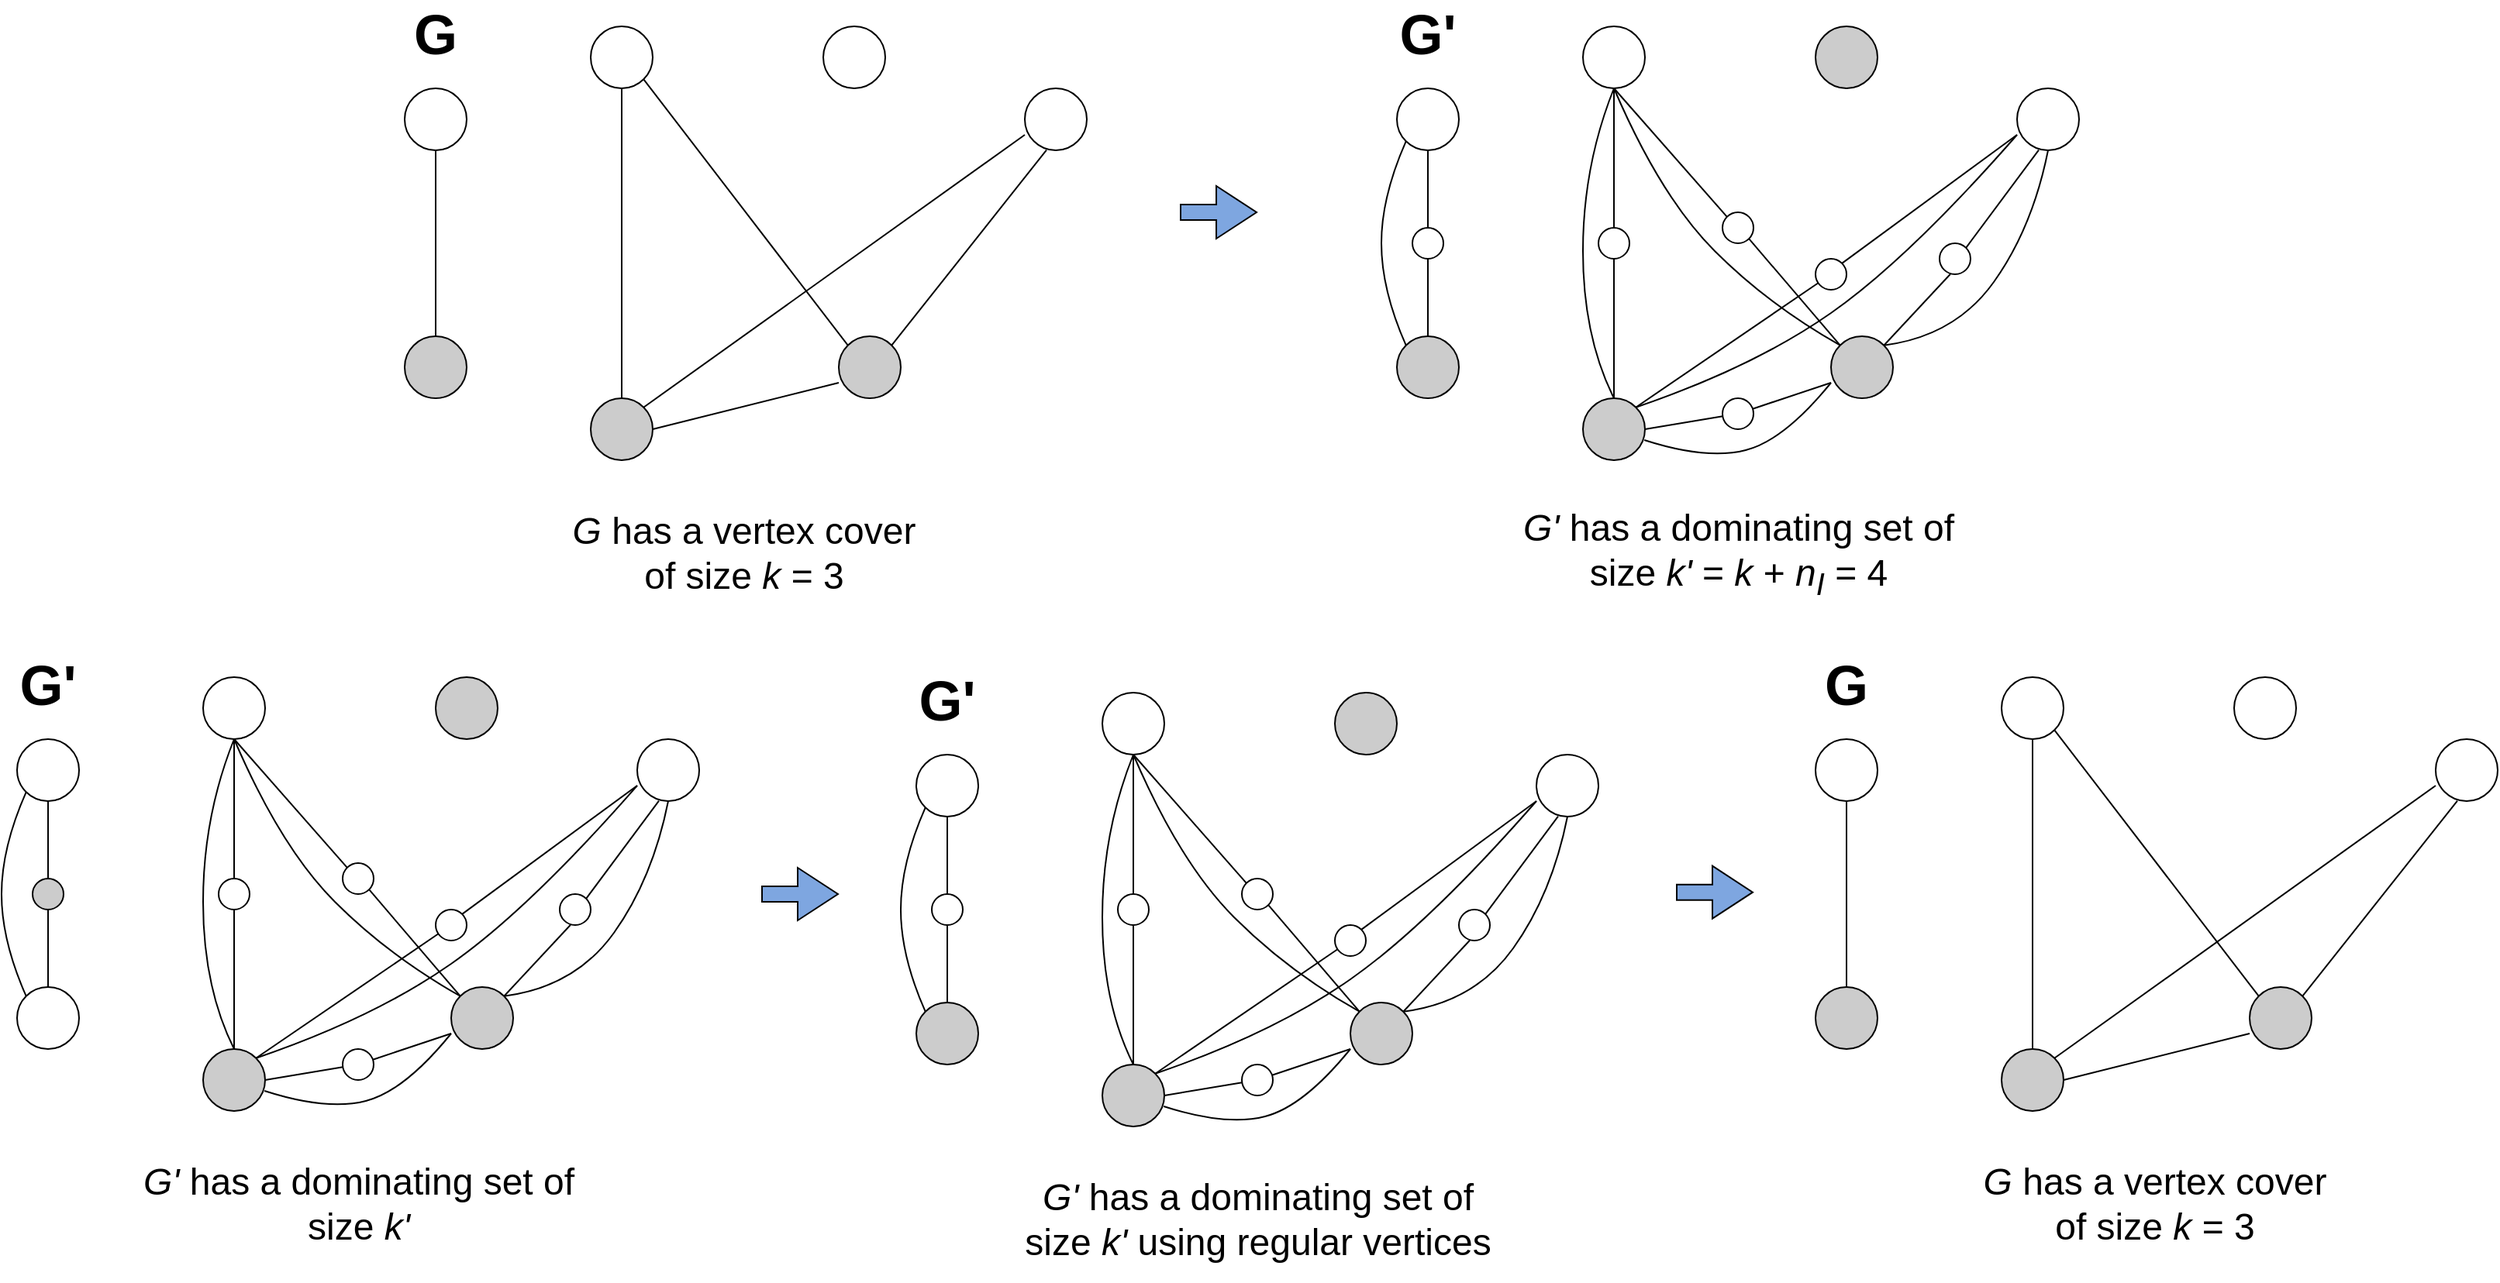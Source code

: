 <mxfile version="18.0.7" type="github"><diagram id="c71H-UEiv5kGWuatgabk" name="Page-1"><mxGraphModel dx="1865" dy="579" grid="1" gridSize="10" guides="1" tooltips="1" connect="1" arrows="1" fold="1" page="1" pageScale="1" pageWidth="827" pageHeight="1169" math="0" shadow="0"><root><mxCell id="0"/><mxCell id="1" parent="0"/><mxCell id="TGcVva4WvWsiuMBKOWC4-3" style="edgeStyle=orthogonalEdgeStyle;rounded=0;orthogonalLoop=1;jettySize=auto;html=1;exitX=0.5;exitY=1;exitDx=0;exitDy=0;entryX=0.5;entryY=0;entryDx=0;entryDy=0;endArrow=none;endFill=0;" parent="1" source="TGcVva4WvWsiuMBKOWC4-1" target="TGcVva4WvWsiuMBKOWC4-2" edge="1"><mxGeometry relative="1" as="geometry"/></mxCell><mxCell id="TGcVva4WvWsiuMBKOWC4-1" value="" style="ellipse;whiteSpace=wrap;html=1;aspect=fixed;" parent="1" vertex="1"><mxGeometry x="80" y="80" width="40" height="40" as="geometry"/></mxCell><mxCell id="TGcVva4WvWsiuMBKOWC4-2" value="" style="ellipse;whiteSpace=wrap;html=1;aspect=fixed;fillColor=#CCCCCC;" parent="1" vertex="1"><mxGeometry x="80" y="240" width="40" height="40" as="geometry"/></mxCell><mxCell id="TGcVva4WvWsiuMBKOWC4-4" value="&lt;font style=&quot;font-size: 36px;&quot;&gt;&lt;b&gt;G&lt;/b&gt;&lt;/font&gt;" style="text;html=1;strokeColor=none;fillColor=none;align=center;verticalAlign=middle;whiteSpace=wrap;rounded=0;" parent="1" vertex="1"><mxGeometry x="70" y="30" width="60" height="30" as="geometry"/></mxCell><mxCell id="TGcVva4WvWsiuMBKOWC4-9" style="edgeStyle=orthogonalEdgeStyle;rounded=0;orthogonalLoop=1;jettySize=auto;html=1;exitX=0.5;exitY=1;exitDx=0;exitDy=0;entryX=0.5;entryY=0;entryDx=0;entryDy=0;fontSize=24;endArrow=none;endFill=0;" parent="1" source="TGcVva4WvWsiuMBKOWC4-5" target="TGcVva4WvWsiuMBKOWC4-6" edge="1"><mxGeometry relative="1" as="geometry"/></mxCell><mxCell id="TGcVva4WvWsiuMBKOWC4-5" value="" style="ellipse;whiteSpace=wrap;html=1;aspect=fixed;" parent="1" vertex="1"><mxGeometry x="200" y="40" width="40" height="40" as="geometry"/></mxCell><mxCell id="TGcVva4WvWsiuMBKOWC4-6" value="" style="ellipse;whiteSpace=wrap;html=1;aspect=fixed;fillColor=#CCCCCC;" parent="1" vertex="1"><mxGeometry x="200" y="280" width="40" height="40" as="geometry"/></mxCell><mxCell id="TGcVva4WvWsiuMBKOWC4-7" value="" style="ellipse;whiteSpace=wrap;html=1;aspect=fixed;fillColor=#CCCCCC;" parent="1" vertex="1"><mxGeometry x="360" y="240" width="40" height="40" as="geometry"/></mxCell><mxCell id="TGcVva4WvWsiuMBKOWC4-8" value="" style="ellipse;whiteSpace=wrap;html=1;aspect=fixed;" parent="1" vertex="1"><mxGeometry x="480" y="80" width="40" height="40" as="geometry"/></mxCell><mxCell id="TGcVva4WvWsiuMBKOWC4-10" value="" style="endArrow=none;html=1;rounded=0;fontSize=24;" parent="1" edge="1"><mxGeometry width="50" height="50" relative="1" as="geometry"><mxPoint x="240" y="300" as="sourcePoint"/><mxPoint x="360" y="270" as="targetPoint"/></mxGeometry></mxCell><mxCell id="TGcVva4WvWsiuMBKOWC4-11" value="" style="endArrow=none;html=1;rounded=0;fontSize=24;exitX=1;exitY=0;exitDx=0;exitDy=0;entryX=0.35;entryY=0.995;entryDx=0;entryDy=0;entryPerimeter=0;" parent="1" source="TGcVva4WvWsiuMBKOWC4-7" target="TGcVva4WvWsiuMBKOWC4-8" edge="1"><mxGeometry width="50" height="50" relative="1" as="geometry"><mxPoint x="400" y="240" as="sourcePoint"/><mxPoint x="450" y="190" as="targetPoint"/></mxGeometry></mxCell><mxCell id="TGcVva4WvWsiuMBKOWC4-12" value="" style="endArrow=none;html=1;rounded=0;fontSize=24;exitX=1;exitY=0;exitDx=0;exitDy=0;" parent="1" source="TGcVva4WvWsiuMBKOWC4-6" edge="1"><mxGeometry width="50" height="50" relative="1" as="geometry"><mxPoint x="230" y="280" as="sourcePoint"/><mxPoint x="480" y="110" as="targetPoint"/></mxGeometry></mxCell><mxCell id="TGcVva4WvWsiuMBKOWC4-13" value="" style="endArrow=none;html=1;rounded=0;fontSize=24;entryX=0;entryY=0;entryDx=0;entryDy=0;exitX=1;exitY=1;exitDx=0;exitDy=0;" parent="1" source="TGcVva4WvWsiuMBKOWC4-5" target="TGcVva4WvWsiuMBKOWC4-7" edge="1"><mxGeometry width="50" height="50" relative="1" as="geometry"><mxPoint x="240" y="70" as="sourcePoint"/><mxPoint x="290" y="20" as="targetPoint"/></mxGeometry></mxCell><mxCell id="TGcVva4WvWsiuMBKOWC4-14" value="&lt;font style=&quot;font-size: 24px;&quot;&gt;&lt;i&gt;G &lt;/i&gt;has a vertex cover of size&lt;i&gt; k&lt;/i&gt; = 3&lt;/font&gt;" style="text;html=1;strokeColor=none;fillColor=none;align=center;verticalAlign=middle;whiteSpace=wrap;rounded=0;fontSize=24;" parent="1" vertex="1"><mxGeometry x="184" y="340" width="230" height="80" as="geometry"/></mxCell><mxCell id="TGcVva4WvWsiuMBKOWC4-17" style="edgeStyle=orthogonalEdgeStyle;rounded=0;orthogonalLoop=1;jettySize=auto;html=1;exitX=0.5;exitY=1;exitDx=0;exitDy=0;entryX=0.5;entryY=0;entryDx=0;entryDy=0;endArrow=none;endFill=0;startArrow=none;" parent="1" source="TGcVva4WvWsiuMBKOWC4-31" target="TGcVva4WvWsiuMBKOWC4-19" edge="1"><mxGeometry relative="1" as="geometry"/></mxCell><mxCell id="TGcVva4WvWsiuMBKOWC4-18" value="" style="ellipse;whiteSpace=wrap;html=1;aspect=fixed;" parent="1" vertex="1"><mxGeometry x="720" y="80" width="40" height="40" as="geometry"/></mxCell><mxCell id="TGcVva4WvWsiuMBKOWC4-19" value="" style="ellipse;whiteSpace=wrap;html=1;aspect=fixed;fillColor=#CCCCCC;" parent="1" vertex="1"><mxGeometry x="720" y="240" width="40" height="40" as="geometry"/></mxCell><mxCell id="TGcVva4WvWsiuMBKOWC4-20" value="&lt;font style=&quot;font-size: 36px;&quot;&gt;&lt;b&gt;G'&lt;/b&gt;&lt;/font&gt;" style="text;html=1;strokeColor=none;fillColor=none;align=center;verticalAlign=middle;whiteSpace=wrap;rounded=0;" parent="1" vertex="1"><mxGeometry x="710" y="30" width="60" height="30" as="geometry"/></mxCell><mxCell id="TGcVva4WvWsiuMBKOWC4-21" style="edgeStyle=orthogonalEdgeStyle;rounded=0;orthogonalLoop=1;jettySize=auto;html=1;exitX=0.5;exitY=1;exitDx=0;exitDy=0;entryX=0.5;entryY=0;entryDx=0;entryDy=0;fontSize=24;endArrow=none;endFill=0;startArrow=none;" parent="1" source="TGcVva4WvWsiuMBKOWC4-34" target="TGcVva4WvWsiuMBKOWC4-23" edge="1"><mxGeometry relative="1" as="geometry"/></mxCell><mxCell id="TGcVva4WvWsiuMBKOWC4-22" value="" style="ellipse;whiteSpace=wrap;html=1;aspect=fixed;" parent="1" vertex="1"><mxGeometry x="840" y="40" width="40" height="40" as="geometry"/></mxCell><mxCell id="TGcVva4WvWsiuMBKOWC4-23" value="" style="ellipse;whiteSpace=wrap;html=1;aspect=fixed;fillColor=#CCCCCC;" parent="1" vertex="1"><mxGeometry x="840" y="280" width="40" height="40" as="geometry"/></mxCell><mxCell id="TGcVva4WvWsiuMBKOWC4-24" value="" style="ellipse;whiteSpace=wrap;html=1;aspect=fixed;fillColor=#CCCCCC;" parent="1" vertex="1"><mxGeometry x="1000" y="240" width="40" height="40" as="geometry"/></mxCell><mxCell id="TGcVva4WvWsiuMBKOWC4-25" value="" style="ellipse;whiteSpace=wrap;html=1;aspect=fixed;" parent="1" vertex="1"><mxGeometry x="1120" y="80" width="40" height="40" as="geometry"/></mxCell><mxCell id="TGcVva4WvWsiuMBKOWC4-26" value="" style="endArrow=none;html=1;rounded=0;fontSize=24;startArrow=none;" parent="1" source="TGcVva4WvWsiuMBKOWC4-40" edge="1"><mxGeometry width="50" height="50" relative="1" as="geometry"><mxPoint x="880" y="300" as="sourcePoint"/><mxPoint x="1000" y="270" as="targetPoint"/></mxGeometry></mxCell><mxCell id="TGcVva4WvWsiuMBKOWC4-27" value="" style="endArrow=none;html=1;rounded=0;fontSize=24;exitX=1;exitY=0;exitDx=0;exitDy=0;entryX=0.35;entryY=0.995;entryDx=0;entryDy=0;entryPerimeter=0;startArrow=none;" parent="1" source="TGcVva4WvWsiuMBKOWC4-42" target="TGcVva4WvWsiuMBKOWC4-25" edge="1"><mxGeometry width="50" height="50" relative="1" as="geometry"><mxPoint x="1040" y="240" as="sourcePoint"/><mxPoint x="1090" y="190" as="targetPoint"/></mxGeometry></mxCell><mxCell id="TGcVva4WvWsiuMBKOWC4-28" value="" style="endArrow=none;html=1;rounded=0;fontSize=24;exitX=1;exitY=0;exitDx=0;exitDy=0;startArrow=none;" parent="1" source="TGcVva4WvWsiuMBKOWC4-38" edge="1"><mxGeometry width="50" height="50" relative="1" as="geometry"><mxPoint x="870" y="280" as="sourcePoint"/><mxPoint x="1120" y="110" as="targetPoint"/></mxGeometry></mxCell><mxCell id="TGcVva4WvWsiuMBKOWC4-29" value="" style="endArrow=none;html=1;rounded=0;fontSize=24;entryX=0;entryY=0;entryDx=0;entryDy=0;exitX=1;exitY=1;exitDx=0;exitDy=0;startArrow=none;" parent="1" source="TGcVva4WvWsiuMBKOWC4-36" target="TGcVva4WvWsiuMBKOWC4-24" edge="1"><mxGeometry width="50" height="50" relative="1" as="geometry"><mxPoint x="880" y="70" as="sourcePoint"/><mxPoint x="930" y="20" as="targetPoint"/></mxGeometry></mxCell><mxCell id="TGcVva4WvWsiuMBKOWC4-31" value="" style="ellipse;whiteSpace=wrap;html=1;aspect=fixed;fontSize=36;" parent="1" vertex="1"><mxGeometry x="730" y="170" width="20" height="20" as="geometry"/></mxCell><mxCell id="TGcVva4WvWsiuMBKOWC4-32" value="" style="edgeStyle=orthogonalEdgeStyle;rounded=0;orthogonalLoop=1;jettySize=auto;html=1;exitX=0.5;exitY=1;exitDx=0;exitDy=0;entryX=0.5;entryY=0;entryDx=0;entryDy=0;endArrow=none;endFill=0;" parent="1" source="TGcVva4WvWsiuMBKOWC4-18" target="TGcVva4WvWsiuMBKOWC4-31" edge="1"><mxGeometry relative="1" as="geometry"><mxPoint x="740" y="120" as="sourcePoint"/><mxPoint x="740" y="240" as="targetPoint"/></mxGeometry></mxCell><mxCell id="TGcVva4WvWsiuMBKOWC4-33" value="" style="curved=1;endArrow=none;html=1;rounded=0;fontSize=36;entryX=0;entryY=1;entryDx=0;entryDy=0;exitX=0;exitY=0;exitDx=0;exitDy=0;endFill=0;" parent="1" source="TGcVva4WvWsiuMBKOWC4-19" target="TGcVva4WvWsiuMBKOWC4-18" edge="1"><mxGeometry width="50" height="50" relative="1" as="geometry"><mxPoint x="630" y="290" as="sourcePoint"/><mxPoint x="680" y="240" as="targetPoint"/><Array as="points"><mxPoint x="710" y="210"/><mxPoint x="710" y="150"/></Array></mxGeometry></mxCell><mxCell id="TGcVva4WvWsiuMBKOWC4-34" value="" style="ellipse;whiteSpace=wrap;html=1;aspect=fixed;fontSize=36;" parent="1" vertex="1"><mxGeometry x="850" y="170" width="20" height="20" as="geometry"/></mxCell><mxCell id="TGcVva4WvWsiuMBKOWC4-35" value="" style="edgeStyle=orthogonalEdgeStyle;rounded=0;orthogonalLoop=1;jettySize=auto;html=1;exitX=0.5;exitY=1;exitDx=0;exitDy=0;entryX=0.5;entryY=0;entryDx=0;entryDy=0;fontSize=24;endArrow=none;endFill=0;" parent="1" source="TGcVva4WvWsiuMBKOWC4-22" target="TGcVva4WvWsiuMBKOWC4-34" edge="1"><mxGeometry relative="1" as="geometry"><mxPoint x="860" y="80" as="sourcePoint"/><mxPoint x="860" y="280" as="targetPoint"/></mxGeometry></mxCell><mxCell id="TGcVva4WvWsiuMBKOWC4-36" value="" style="ellipse;whiteSpace=wrap;html=1;aspect=fixed;fontSize=36;" parent="1" vertex="1"><mxGeometry x="930" y="160" width="20" height="20" as="geometry"/></mxCell><mxCell id="TGcVva4WvWsiuMBKOWC4-37" value="" style="endArrow=none;html=1;rounded=0;fontSize=24;entryX=0;entryY=0;entryDx=0;entryDy=0;exitX=0.5;exitY=1;exitDx=0;exitDy=0;" parent="1" source="TGcVva4WvWsiuMBKOWC4-22" target="TGcVva4WvWsiuMBKOWC4-36" edge="1"><mxGeometry width="50" height="50" relative="1" as="geometry"><mxPoint x="874.142" y="74.142" as="sourcePoint"/><mxPoint x="1005.858" y="245.858" as="targetPoint"/></mxGeometry></mxCell><mxCell id="TGcVva4WvWsiuMBKOWC4-38" value="" style="ellipse;whiteSpace=wrap;html=1;aspect=fixed;fontSize=36;" parent="1" vertex="1"><mxGeometry x="990" y="190" width="20" height="20" as="geometry"/></mxCell><mxCell id="TGcVva4WvWsiuMBKOWC4-39" value="" style="endArrow=none;html=1;rounded=0;fontSize=24;exitX=1;exitY=0;exitDx=0;exitDy=0;" parent="1" source="TGcVva4WvWsiuMBKOWC4-23" target="TGcVva4WvWsiuMBKOWC4-38" edge="1"><mxGeometry width="50" height="50" relative="1" as="geometry"><mxPoint x="874.142" y="285.858" as="sourcePoint"/><mxPoint x="1120" y="110" as="targetPoint"/></mxGeometry></mxCell><mxCell id="TGcVva4WvWsiuMBKOWC4-40" value="" style="ellipse;whiteSpace=wrap;html=1;aspect=fixed;fontSize=36;" parent="1" vertex="1"><mxGeometry x="930" y="280" width="20" height="20" as="geometry"/></mxCell><mxCell id="TGcVva4WvWsiuMBKOWC4-41" value="" style="endArrow=none;html=1;rounded=0;fontSize=24;" parent="1" target="TGcVva4WvWsiuMBKOWC4-40" edge="1"><mxGeometry width="50" height="50" relative="1" as="geometry"><mxPoint x="880" y="300" as="sourcePoint"/><mxPoint x="1000" y="270" as="targetPoint"/></mxGeometry></mxCell><mxCell id="TGcVva4WvWsiuMBKOWC4-42" value="" style="ellipse;whiteSpace=wrap;html=1;aspect=fixed;fontSize=36;" parent="1" vertex="1"><mxGeometry x="1070" y="180" width="20" height="20" as="geometry"/></mxCell><mxCell id="TGcVva4WvWsiuMBKOWC4-43" value="" style="endArrow=none;html=1;rounded=0;fontSize=24;exitX=1;exitY=0;exitDx=0;exitDy=0;entryX=0.35;entryY=0.995;entryDx=0;entryDy=0;entryPerimeter=0;" parent="1" source="TGcVva4WvWsiuMBKOWC4-24" target="TGcVva4WvWsiuMBKOWC4-42" edge="1"><mxGeometry width="50" height="50" relative="1" as="geometry"><mxPoint x="1034.142" y="245.858" as="sourcePoint"/><mxPoint x="1134" y="119.8" as="targetPoint"/></mxGeometry></mxCell><mxCell id="TGcVva4WvWsiuMBKOWC4-45" value="" style="curved=1;endArrow=none;html=1;rounded=0;fontSize=36;exitX=0.5;exitY=0;exitDx=0;exitDy=0;endFill=0;" parent="1" source="TGcVva4WvWsiuMBKOWC4-23" edge="1"><mxGeometry width="50" height="50" relative="1" as="geometry"><mxPoint x="735.858" y="255.858" as="sourcePoint"/><mxPoint x="860" y="80" as="targetPoint"/><Array as="points"><mxPoint x="840" y="240"/><mxPoint x="840" y="130"/></Array></mxGeometry></mxCell><mxCell id="TGcVva4WvWsiuMBKOWC4-46" value="" style="curved=1;endArrow=none;html=1;rounded=0;fontSize=36;exitX=0;exitY=0;exitDx=0;exitDy=0;endFill=0;entryX=0.5;entryY=1;entryDx=0;entryDy=0;" parent="1" source="TGcVva4WvWsiuMBKOWC4-24" target="TGcVva4WvWsiuMBKOWC4-22" edge="1"><mxGeometry width="50" height="50" relative="1" as="geometry"><mxPoint x="863.2" y="292.2" as="sourcePoint"/><mxPoint x="870" y="80" as="targetPoint"/><Array as="points"><mxPoint x="960" y="220"/><mxPoint x="890" y="150"/></Array></mxGeometry></mxCell><mxCell id="TGcVva4WvWsiuMBKOWC4-47" value="" style="curved=1;endArrow=none;html=1;rounded=0;fontSize=36;exitX=0.99;exitY=0.675;exitDx=0;exitDy=0;exitPerimeter=0;endFill=0;" parent="1" source="TGcVva4WvWsiuMBKOWC4-23" edge="1"><mxGeometry width="50" height="50" relative="1" as="geometry"><mxPoint x="930" y="400" as="sourcePoint"/><mxPoint x="1000" y="270" as="targetPoint"/><Array as="points"><mxPoint x="920" y="320"/><mxPoint x="970" y="307"/></Array></mxGeometry></mxCell><mxCell id="TGcVva4WvWsiuMBKOWC4-48" value="" style="curved=1;endArrow=none;html=1;rounded=0;fontSize=36;exitX=1;exitY=0;exitDx=0;exitDy=0;endFill=0;" parent="1" source="TGcVva4WvWsiuMBKOWC4-24" edge="1"><mxGeometry width="50" height="50" relative="1" as="geometry"><mxPoint x="889.6" y="317" as="sourcePoint"/><mxPoint x="1140" y="120" as="targetPoint"/><Array as="points"><mxPoint x="1080" y="240"/><mxPoint x="1130" y="170"/></Array></mxGeometry></mxCell><mxCell id="TGcVva4WvWsiuMBKOWC4-49" value="" style="curved=1;endArrow=none;html=1;rounded=0;fontSize=36;exitX=1;exitY=0;exitDx=0;exitDy=0;endFill=0;" parent="1" source="TGcVva4WvWsiuMBKOWC4-23" edge="1"><mxGeometry width="50" height="50" relative="1" as="geometry"><mxPoint x="1044.142" y="255.858" as="sourcePoint"/><mxPoint x="1120" y="110" as="targetPoint"/><Array as="points"><mxPoint x="950" y="260"/><mxPoint x="1050" y="190"/></Array></mxGeometry></mxCell><mxCell id="TGcVva4WvWsiuMBKOWC4-50" value="&lt;font style=&quot;font-size: 24px;&quot;&gt;&lt;i&gt;G' &lt;/i&gt;has a dominating set of size&lt;i&gt; k'&lt;/i&gt; = &lt;i&gt;k&lt;/i&gt; + &lt;i&gt;n&lt;sub&gt;I&lt;/sub&gt; &lt;/i&gt;= 4&lt;/font&gt;" style="text;html=1;strokeColor=none;fillColor=none;align=center;verticalAlign=middle;whiteSpace=wrap;rounded=0;fontSize=24;" parent="1" vertex="1"><mxGeometry x="797.5" y="340" width="285" height="80" as="geometry"/></mxCell><mxCell id="TGcVva4WvWsiuMBKOWC4-51" value="" style="ellipse;whiteSpace=wrap;html=1;aspect=fixed;" parent="1" vertex="1"><mxGeometry x="350" y="40" width="40" height="40" as="geometry"/></mxCell><mxCell id="TGcVva4WvWsiuMBKOWC4-52" value="" style="ellipse;whiteSpace=wrap;html=1;aspect=fixed;fillColor=#CCCCCC;" parent="1" vertex="1"><mxGeometry x="990" y="40" width="40" height="40" as="geometry"/></mxCell><mxCell id="TGcVva4WvWsiuMBKOWC4-53" value="" style="shape=flexArrow;endArrow=classic;html=1;rounded=0;fontSize=36;endWidth=23;endSize=8.33;fillColor=#7EA6E0;strokeColor=#000000;" parent="1" edge="1"><mxGeometry width="50" height="50" relative="1" as="geometry"><mxPoint x="580" y="160" as="sourcePoint"/><mxPoint x="630" y="160" as="targetPoint"/></mxGeometry></mxCell><mxCell id="TGcVva4WvWsiuMBKOWC4-54" style="edgeStyle=orthogonalEdgeStyle;rounded=0;orthogonalLoop=1;jettySize=auto;html=1;exitX=0.5;exitY=1;exitDx=0;exitDy=0;entryX=0.5;entryY=0;entryDx=0;entryDy=0;endArrow=none;endFill=0;startArrow=none;" parent="1" source="TGcVva4WvWsiuMBKOWC4-67" target="TGcVva4WvWsiuMBKOWC4-56" edge="1"><mxGeometry relative="1" as="geometry"/></mxCell><mxCell id="TGcVva4WvWsiuMBKOWC4-55" value="" style="ellipse;whiteSpace=wrap;html=1;aspect=fixed;" parent="1" vertex="1"><mxGeometry x="-170" y="500" width="40" height="40" as="geometry"/></mxCell><mxCell id="TGcVva4WvWsiuMBKOWC4-56" value="" style="ellipse;whiteSpace=wrap;html=1;aspect=fixed;fillColor=#FFFFFF;" parent="1" vertex="1"><mxGeometry x="-170" y="660" width="40" height="40" as="geometry"/></mxCell><mxCell id="TGcVva4WvWsiuMBKOWC4-57" value="&lt;font style=&quot;font-size: 36px;&quot;&gt;&lt;b&gt;G'&lt;/b&gt;&lt;/font&gt;" style="text;html=1;strokeColor=none;fillColor=none;align=center;verticalAlign=middle;whiteSpace=wrap;rounded=0;" parent="1" vertex="1"><mxGeometry x="-180" y="450" width="60" height="30" as="geometry"/></mxCell><mxCell id="TGcVva4WvWsiuMBKOWC4-58" style="edgeStyle=orthogonalEdgeStyle;rounded=0;orthogonalLoop=1;jettySize=auto;html=1;exitX=0.5;exitY=1;exitDx=0;exitDy=0;entryX=0.5;entryY=0;entryDx=0;entryDy=0;fontSize=24;endArrow=none;endFill=0;startArrow=none;" parent="1" source="TGcVva4WvWsiuMBKOWC4-70" target="TGcVva4WvWsiuMBKOWC4-60" edge="1"><mxGeometry relative="1" as="geometry"/></mxCell><mxCell id="TGcVva4WvWsiuMBKOWC4-59" value="" style="ellipse;whiteSpace=wrap;html=1;aspect=fixed;" parent="1" vertex="1"><mxGeometry x="-50" y="460" width="40" height="40" as="geometry"/></mxCell><mxCell id="TGcVva4WvWsiuMBKOWC4-60" value="" style="ellipse;whiteSpace=wrap;html=1;aspect=fixed;fillColor=#CCCCCC;" parent="1" vertex="1"><mxGeometry x="-50" y="700" width="40" height="40" as="geometry"/></mxCell><mxCell id="TGcVva4WvWsiuMBKOWC4-61" value="" style="ellipse;whiteSpace=wrap;html=1;aspect=fixed;fillColor=#CCCCCC;" parent="1" vertex="1"><mxGeometry x="110" y="660" width="40" height="40" as="geometry"/></mxCell><mxCell id="TGcVva4WvWsiuMBKOWC4-62" value="" style="ellipse;whiteSpace=wrap;html=1;aspect=fixed;" parent="1" vertex="1"><mxGeometry x="230" y="500" width="40" height="40" as="geometry"/></mxCell><mxCell id="TGcVva4WvWsiuMBKOWC4-63" value="" style="endArrow=none;html=1;rounded=0;fontSize=24;startArrow=none;" parent="1" source="TGcVva4WvWsiuMBKOWC4-76" edge="1"><mxGeometry width="50" height="50" relative="1" as="geometry"><mxPoint x="-10" y="720" as="sourcePoint"/><mxPoint x="110" y="690" as="targetPoint"/></mxGeometry></mxCell><mxCell id="TGcVva4WvWsiuMBKOWC4-64" value="" style="endArrow=none;html=1;rounded=0;fontSize=24;exitX=1;exitY=0;exitDx=0;exitDy=0;entryX=0.35;entryY=0.995;entryDx=0;entryDy=0;entryPerimeter=0;startArrow=none;" parent="1" source="TGcVva4WvWsiuMBKOWC4-78" target="TGcVva4WvWsiuMBKOWC4-62" edge="1"><mxGeometry width="50" height="50" relative="1" as="geometry"><mxPoint x="150" y="660" as="sourcePoint"/><mxPoint x="200" y="610" as="targetPoint"/></mxGeometry></mxCell><mxCell id="TGcVva4WvWsiuMBKOWC4-65" value="" style="endArrow=none;html=1;rounded=0;fontSize=24;exitX=1;exitY=0;exitDx=0;exitDy=0;startArrow=none;" parent="1" source="TGcVva4WvWsiuMBKOWC4-74" edge="1"><mxGeometry width="50" height="50" relative="1" as="geometry"><mxPoint x="-20" y="700" as="sourcePoint"/><mxPoint x="230" y="530" as="targetPoint"/></mxGeometry></mxCell><mxCell id="TGcVva4WvWsiuMBKOWC4-66" value="" style="endArrow=none;html=1;rounded=0;fontSize=24;entryX=0;entryY=0;entryDx=0;entryDy=0;exitX=1;exitY=1;exitDx=0;exitDy=0;startArrow=none;" parent="1" source="TGcVva4WvWsiuMBKOWC4-72" target="TGcVva4WvWsiuMBKOWC4-61" edge="1"><mxGeometry width="50" height="50" relative="1" as="geometry"><mxPoint x="-10" y="490" as="sourcePoint"/><mxPoint x="40" y="440" as="targetPoint"/></mxGeometry></mxCell><mxCell id="TGcVva4WvWsiuMBKOWC4-67" value="" style="ellipse;whiteSpace=wrap;html=1;aspect=fixed;fontSize=36;fillColor=#CCCCCC;" parent="1" vertex="1"><mxGeometry x="-160" y="590" width="20" height="20" as="geometry"/></mxCell><mxCell id="TGcVva4WvWsiuMBKOWC4-68" value="" style="edgeStyle=orthogonalEdgeStyle;rounded=0;orthogonalLoop=1;jettySize=auto;html=1;exitX=0.5;exitY=1;exitDx=0;exitDy=0;entryX=0.5;entryY=0;entryDx=0;entryDy=0;endArrow=none;endFill=0;" parent="1" source="TGcVva4WvWsiuMBKOWC4-55" target="TGcVva4WvWsiuMBKOWC4-67" edge="1"><mxGeometry relative="1" as="geometry"><mxPoint x="-150" y="540" as="sourcePoint"/><mxPoint x="-150" y="660" as="targetPoint"/></mxGeometry></mxCell><mxCell id="TGcVva4WvWsiuMBKOWC4-69" value="" style="curved=1;endArrow=none;html=1;rounded=0;fontSize=36;entryX=0;entryY=1;entryDx=0;entryDy=0;exitX=0;exitY=0;exitDx=0;exitDy=0;endFill=0;" parent="1" source="TGcVva4WvWsiuMBKOWC4-56" target="TGcVva4WvWsiuMBKOWC4-55" edge="1"><mxGeometry width="50" height="50" relative="1" as="geometry"><mxPoint x="-260" y="710" as="sourcePoint"/><mxPoint x="-210" y="660" as="targetPoint"/><Array as="points"><mxPoint x="-180" y="630"/><mxPoint x="-180" y="570"/></Array></mxGeometry></mxCell><mxCell id="TGcVva4WvWsiuMBKOWC4-70" value="" style="ellipse;whiteSpace=wrap;html=1;aspect=fixed;fontSize=36;" parent="1" vertex="1"><mxGeometry x="-40" y="590" width="20" height="20" as="geometry"/></mxCell><mxCell id="TGcVva4WvWsiuMBKOWC4-71" value="" style="edgeStyle=orthogonalEdgeStyle;rounded=0;orthogonalLoop=1;jettySize=auto;html=1;exitX=0.5;exitY=1;exitDx=0;exitDy=0;entryX=0.5;entryY=0;entryDx=0;entryDy=0;fontSize=24;endArrow=none;endFill=0;" parent="1" source="TGcVva4WvWsiuMBKOWC4-59" target="TGcVva4WvWsiuMBKOWC4-70" edge="1"><mxGeometry relative="1" as="geometry"><mxPoint x="-30" y="500" as="sourcePoint"/><mxPoint x="-30" y="700" as="targetPoint"/></mxGeometry></mxCell><mxCell id="TGcVva4WvWsiuMBKOWC4-72" value="" style="ellipse;whiteSpace=wrap;html=1;aspect=fixed;fontSize=36;" parent="1" vertex="1"><mxGeometry x="40" y="580" width="20" height="20" as="geometry"/></mxCell><mxCell id="TGcVva4WvWsiuMBKOWC4-73" value="" style="endArrow=none;html=1;rounded=0;fontSize=24;entryX=0;entryY=0;entryDx=0;entryDy=0;exitX=0.5;exitY=1;exitDx=0;exitDy=0;" parent="1" source="TGcVva4WvWsiuMBKOWC4-59" target="TGcVva4WvWsiuMBKOWC4-72" edge="1"><mxGeometry width="50" height="50" relative="1" as="geometry"><mxPoint x="-15.858" y="494.142" as="sourcePoint"/><mxPoint x="115.858" y="665.858" as="targetPoint"/></mxGeometry></mxCell><mxCell id="TGcVva4WvWsiuMBKOWC4-74" value="" style="ellipse;whiteSpace=wrap;html=1;aspect=fixed;fontSize=36;" parent="1" vertex="1"><mxGeometry x="100" y="610" width="20" height="20" as="geometry"/></mxCell><mxCell id="TGcVva4WvWsiuMBKOWC4-75" value="" style="endArrow=none;html=1;rounded=0;fontSize=24;exitX=1;exitY=0;exitDx=0;exitDy=0;" parent="1" source="TGcVva4WvWsiuMBKOWC4-60" target="TGcVva4WvWsiuMBKOWC4-74" edge="1"><mxGeometry width="50" height="50" relative="1" as="geometry"><mxPoint x="-15.858" y="705.858" as="sourcePoint"/><mxPoint x="230" y="530" as="targetPoint"/></mxGeometry></mxCell><mxCell id="TGcVva4WvWsiuMBKOWC4-76" value="" style="ellipse;whiteSpace=wrap;html=1;aspect=fixed;fontSize=36;" parent="1" vertex="1"><mxGeometry x="40" y="700" width="20" height="20" as="geometry"/></mxCell><mxCell id="TGcVva4WvWsiuMBKOWC4-77" value="" style="endArrow=none;html=1;rounded=0;fontSize=24;" parent="1" target="TGcVva4WvWsiuMBKOWC4-76" edge="1"><mxGeometry width="50" height="50" relative="1" as="geometry"><mxPoint x="-10" y="720" as="sourcePoint"/><mxPoint x="110" y="690" as="targetPoint"/></mxGeometry></mxCell><mxCell id="TGcVva4WvWsiuMBKOWC4-78" value="" style="ellipse;whiteSpace=wrap;html=1;aspect=fixed;fontSize=36;" parent="1" vertex="1"><mxGeometry x="180" y="600" width="20" height="20" as="geometry"/></mxCell><mxCell id="TGcVva4WvWsiuMBKOWC4-79" value="" style="endArrow=none;html=1;rounded=0;fontSize=24;exitX=1;exitY=0;exitDx=0;exitDy=0;entryX=0.35;entryY=0.995;entryDx=0;entryDy=0;entryPerimeter=0;" parent="1" source="TGcVva4WvWsiuMBKOWC4-61" target="TGcVva4WvWsiuMBKOWC4-78" edge="1"><mxGeometry width="50" height="50" relative="1" as="geometry"><mxPoint x="144.142" y="665.858" as="sourcePoint"/><mxPoint x="244" y="539.8" as="targetPoint"/></mxGeometry></mxCell><mxCell id="TGcVva4WvWsiuMBKOWC4-80" value="" style="curved=1;endArrow=none;html=1;rounded=0;fontSize=36;exitX=0.5;exitY=0;exitDx=0;exitDy=0;endFill=0;" parent="1" source="TGcVva4WvWsiuMBKOWC4-60" edge="1"><mxGeometry width="50" height="50" relative="1" as="geometry"><mxPoint x="-154.142" y="675.858" as="sourcePoint"/><mxPoint x="-30" y="500" as="targetPoint"/><Array as="points"><mxPoint x="-50" y="660"/><mxPoint x="-50" y="550"/></Array></mxGeometry></mxCell><mxCell id="TGcVva4WvWsiuMBKOWC4-81" value="" style="curved=1;endArrow=none;html=1;rounded=0;fontSize=36;exitX=0;exitY=0;exitDx=0;exitDy=0;endFill=0;entryX=0.5;entryY=1;entryDx=0;entryDy=0;" parent="1" source="TGcVva4WvWsiuMBKOWC4-61" target="TGcVva4WvWsiuMBKOWC4-59" edge="1"><mxGeometry width="50" height="50" relative="1" as="geometry"><mxPoint x="-26.8" y="712.2" as="sourcePoint"/><mxPoint x="-20" y="500" as="targetPoint"/><Array as="points"><mxPoint x="70" y="640"/><mxPoint y="570"/></Array></mxGeometry></mxCell><mxCell id="TGcVva4WvWsiuMBKOWC4-82" value="" style="curved=1;endArrow=none;html=1;rounded=0;fontSize=36;exitX=0.99;exitY=0.675;exitDx=0;exitDy=0;exitPerimeter=0;endFill=0;" parent="1" source="TGcVva4WvWsiuMBKOWC4-60" edge="1"><mxGeometry width="50" height="50" relative="1" as="geometry"><mxPoint x="40" y="820" as="sourcePoint"/><mxPoint x="110" y="690" as="targetPoint"/><Array as="points"><mxPoint x="30" y="740"/><mxPoint x="80" y="727"/></Array></mxGeometry></mxCell><mxCell id="TGcVva4WvWsiuMBKOWC4-83" value="" style="curved=1;endArrow=none;html=1;rounded=0;fontSize=36;exitX=1;exitY=0;exitDx=0;exitDy=0;endFill=0;" parent="1" source="TGcVva4WvWsiuMBKOWC4-61" edge="1"><mxGeometry width="50" height="50" relative="1" as="geometry"><mxPoint x="-0.4" y="737" as="sourcePoint"/><mxPoint x="250" y="540" as="targetPoint"/><Array as="points"><mxPoint x="190" y="660"/><mxPoint x="240" y="590"/></Array></mxGeometry></mxCell><mxCell id="TGcVva4WvWsiuMBKOWC4-84" value="" style="curved=1;endArrow=none;html=1;rounded=0;fontSize=36;exitX=1;exitY=0;exitDx=0;exitDy=0;endFill=0;" parent="1" source="TGcVva4WvWsiuMBKOWC4-60" edge="1"><mxGeometry width="50" height="50" relative="1" as="geometry"><mxPoint x="154.142" y="675.858" as="sourcePoint"/><mxPoint x="230" y="530" as="targetPoint"/><Array as="points"><mxPoint x="60" y="680"/><mxPoint x="160" y="610"/></Array></mxGeometry></mxCell><mxCell id="TGcVva4WvWsiuMBKOWC4-85" value="&lt;font style=&quot;font-size: 24px;&quot;&gt;&lt;i&gt;G' &lt;/i&gt;has a dominating set of size&lt;i&gt; k'&lt;/i&gt;&lt;/font&gt;" style="text;html=1;strokeColor=none;fillColor=none;align=center;verticalAlign=middle;whiteSpace=wrap;rounded=0;fontSize=24;" parent="1" vertex="1"><mxGeometry x="-92.5" y="760" width="285" height="80" as="geometry"/></mxCell><mxCell id="TGcVva4WvWsiuMBKOWC4-86" value="" style="ellipse;whiteSpace=wrap;html=1;aspect=fixed;fillColor=#CCCCCC;" parent="1" vertex="1"><mxGeometry x="100" y="460" width="40" height="40" as="geometry"/></mxCell><mxCell id="TGcVva4WvWsiuMBKOWC4-87" value="" style="shape=flexArrow;endArrow=classic;html=1;rounded=0;fontSize=36;endWidth=23;endSize=8.33;fillColor=#7EA6E0;strokeColor=#000000;" parent="1" edge="1"><mxGeometry width="50" height="50" relative="1" as="geometry"><mxPoint x="310.0" y="600" as="sourcePoint"/><mxPoint x="360.0" y="600" as="targetPoint"/></mxGeometry></mxCell><mxCell id="TGcVva4WvWsiuMBKOWC4-89" style="edgeStyle=orthogonalEdgeStyle;rounded=0;orthogonalLoop=1;jettySize=auto;html=1;exitX=0.5;exitY=1;exitDx=0;exitDy=0;entryX=0.5;entryY=0;entryDx=0;entryDy=0;endArrow=none;endFill=0;startArrow=none;" parent="1" source="TGcVva4WvWsiuMBKOWC4-102" target="TGcVva4WvWsiuMBKOWC4-91" edge="1"><mxGeometry relative="1" as="geometry"/></mxCell><mxCell id="TGcVva4WvWsiuMBKOWC4-90" value="" style="ellipse;whiteSpace=wrap;html=1;aspect=fixed;" parent="1" vertex="1"><mxGeometry x="410" y="510" width="40" height="40" as="geometry"/></mxCell><mxCell id="TGcVva4WvWsiuMBKOWC4-91" value="" style="ellipse;whiteSpace=wrap;html=1;aspect=fixed;fillColor=#CCCCCC;" parent="1" vertex="1"><mxGeometry x="410" y="670" width="40" height="40" as="geometry"/></mxCell><mxCell id="TGcVva4WvWsiuMBKOWC4-92" value="&lt;font style=&quot;font-size: 36px;&quot;&gt;&lt;b&gt;G'&lt;/b&gt;&lt;/font&gt;" style="text;html=1;strokeColor=none;fillColor=none;align=center;verticalAlign=middle;whiteSpace=wrap;rounded=0;" parent="1" vertex="1"><mxGeometry x="400" y="460" width="60" height="30" as="geometry"/></mxCell><mxCell id="TGcVva4WvWsiuMBKOWC4-93" style="edgeStyle=orthogonalEdgeStyle;rounded=0;orthogonalLoop=1;jettySize=auto;html=1;exitX=0.5;exitY=1;exitDx=0;exitDy=0;entryX=0.5;entryY=0;entryDx=0;entryDy=0;fontSize=24;endArrow=none;endFill=0;startArrow=none;" parent="1" source="TGcVva4WvWsiuMBKOWC4-105" target="TGcVva4WvWsiuMBKOWC4-95" edge="1"><mxGeometry relative="1" as="geometry"/></mxCell><mxCell id="TGcVva4WvWsiuMBKOWC4-94" value="" style="ellipse;whiteSpace=wrap;html=1;aspect=fixed;" parent="1" vertex="1"><mxGeometry x="530" y="470" width="40" height="40" as="geometry"/></mxCell><mxCell id="TGcVva4WvWsiuMBKOWC4-95" value="" style="ellipse;whiteSpace=wrap;html=1;aspect=fixed;fillColor=#CCCCCC;" parent="1" vertex="1"><mxGeometry x="530" y="710" width="40" height="40" as="geometry"/></mxCell><mxCell id="TGcVva4WvWsiuMBKOWC4-96" value="" style="ellipse;whiteSpace=wrap;html=1;aspect=fixed;fillColor=#CCCCCC;" parent="1" vertex="1"><mxGeometry x="690" y="670" width="40" height="40" as="geometry"/></mxCell><mxCell id="TGcVva4WvWsiuMBKOWC4-97" value="" style="ellipse;whiteSpace=wrap;html=1;aspect=fixed;" parent="1" vertex="1"><mxGeometry x="810" y="510" width="40" height="40" as="geometry"/></mxCell><mxCell id="TGcVva4WvWsiuMBKOWC4-98" value="" style="endArrow=none;html=1;rounded=0;fontSize=24;startArrow=none;" parent="1" source="TGcVva4WvWsiuMBKOWC4-111" edge="1"><mxGeometry width="50" height="50" relative="1" as="geometry"><mxPoint x="570" y="730" as="sourcePoint"/><mxPoint x="690.0" y="700" as="targetPoint"/></mxGeometry></mxCell><mxCell id="TGcVva4WvWsiuMBKOWC4-99" value="" style="endArrow=none;html=1;rounded=0;fontSize=24;exitX=1;exitY=0;exitDx=0;exitDy=0;entryX=0.35;entryY=0.995;entryDx=0;entryDy=0;entryPerimeter=0;startArrow=none;" parent="1" source="TGcVva4WvWsiuMBKOWC4-113" target="TGcVva4WvWsiuMBKOWC4-97" edge="1"><mxGeometry width="50" height="50" relative="1" as="geometry"><mxPoint x="730" y="670" as="sourcePoint"/><mxPoint x="780" y="620" as="targetPoint"/></mxGeometry></mxCell><mxCell id="TGcVva4WvWsiuMBKOWC4-100" value="" style="endArrow=none;html=1;rounded=0;fontSize=24;exitX=1;exitY=0;exitDx=0;exitDy=0;startArrow=none;" parent="1" source="TGcVva4WvWsiuMBKOWC4-109" edge="1"><mxGeometry width="50" height="50" relative="1" as="geometry"><mxPoint x="560" y="710" as="sourcePoint"/><mxPoint x="810.0" y="540" as="targetPoint"/></mxGeometry></mxCell><mxCell id="TGcVva4WvWsiuMBKOWC4-101" value="" style="endArrow=none;html=1;rounded=0;fontSize=24;entryX=0;entryY=0;entryDx=0;entryDy=0;exitX=1;exitY=1;exitDx=0;exitDy=0;startArrow=none;" parent="1" source="TGcVva4WvWsiuMBKOWC4-107" target="TGcVva4WvWsiuMBKOWC4-96" edge="1"><mxGeometry width="50" height="50" relative="1" as="geometry"><mxPoint x="570" y="500" as="sourcePoint"/><mxPoint x="620" y="450" as="targetPoint"/></mxGeometry></mxCell><mxCell id="TGcVva4WvWsiuMBKOWC4-102" value="" style="ellipse;whiteSpace=wrap;html=1;aspect=fixed;fontSize=36;" parent="1" vertex="1"><mxGeometry x="420" y="600" width="20" height="20" as="geometry"/></mxCell><mxCell id="TGcVva4WvWsiuMBKOWC4-103" value="" style="edgeStyle=orthogonalEdgeStyle;rounded=0;orthogonalLoop=1;jettySize=auto;html=1;exitX=0.5;exitY=1;exitDx=0;exitDy=0;entryX=0.5;entryY=0;entryDx=0;entryDy=0;endArrow=none;endFill=0;" parent="1" source="TGcVva4WvWsiuMBKOWC4-90" target="TGcVva4WvWsiuMBKOWC4-102" edge="1"><mxGeometry relative="1" as="geometry"><mxPoint x="430" y="550" as="sourcePoint"/><mxPoint x="430" y="670" as="targetPoint"/></mxGeometry></mxCell><mxCell id="TGcVva4WvWsiuMBKOWC4-104" value="" style="curved=1;endArrow=none;html=1;rounded=0;fontSize=36;entryX=0;entryY=1;entryDx=0;entryDy=0;exitX=0;exitY=0;exitDx=0;exitDy=0;endFill=0;" parent="1" source="TGcVva4WvWsiuMBKOWC4-91" target="TGcVva4WvWsiuMBKOWC4-90" edge="1"><mxGeometry width="50" height="50" relative="1" as="geometry"><mxPoint x="320" y="720" as="sourcePoint"/><mxPoint x="370" y="670" as="targetPoint"/><Array as="points"><mxPoint x="400" y="640"/><mxPoint x="400" y="580"/></Array></mxGeometry></mxCell><mxCell id="TGcVva4WvWsiuMBKOWC4-105" value="" style="ellipse;whiteSpace=wrap;html=1;aspect=fixed;fontSize=36;" parent="1" vertex="1"><mxGeometry x="540" y="600" width="20" height="20" as="geometry"/></mxCell><mxCell id="TGcVva4WvWsiuMBKOWC4-106" value="" style="edgeStyle=orthogonalEdgeStyle;rounded=0;orthogonalLoop=1;jettySize=auto;html=1;exitX=0.5;exitY=1;exitDx=0;exitDy=0;entryX=0.5;entryY=0;entryDx=0;entryDy=0;fontSize=24;endArrow=none;endFill=0;" parent="1" source="TGcVva4WvWsiuMBKOWC4-94" target="TGcVva4WvWsiuMBKOWC4-105" edge="1"><mxGeometry relative="1" as="geometry"><mxPoint x="550" y="510" as="sourcePoint"/><mxPoint x="550" y="710" as="targetPoint"/></mxGeometry></mxCell><mxCell id="TGcVva4WvWsiuMBKOWC4-107" value="" style="ellipse;whiteSpace=wrap;html=1;aspect=fixed;fontSize=36;" parent="1" vertex="1"><mxGeometry x="620" y="590" width="20" height="20" as="geometry"/></mxCell><mxCell id="TGcVva4WvWsiuMBKOWC4-108" value="" style="endArrow=none;html=1;rounded=0;fontSize=24;entryX=0;entryY=0;entryDx=0;entryDy=0;exitX=0.5;exitY=1;exitDx=0;exitDy=0;" parent="1" source="TGcVva4WvWsiuMBKOWC4-94" target="TGcVva4WvWsiuMBKOWC4-107" edge="1"><mxGeometry width="50" height="50" relative="1" as="geometry"><mxPoint x="564.142" y="504.142" as="sourcePoint"/><mxPoint x="695.858" y="675.858" as="targetPoint"/></mxGeometry></mxCell><mxCell id="TGcVva4WvWsiuMBKOWC4-109" value="" style="ellipse;whiteSpace=wrap;html=1;aspect=fixed;fontSize=36;" parent="1" vertex="1"><mxGeometry x="680" y="620" width="20" height="20" as="geometry"/></mxCell><mxCell id="TGcVva4WvWsiuMBKOWC4-110" value="" style="endArrow=none;html=1;rounded=0;fontSize=24;exitX=1;exitY=0;exitDx=0;exitDy=0;" parent="1" source="TGcVva4WvWsiuMBKOWC4-95" target="TGcVva4WvWsiuMBKOWC4-109" edge="1"><mxGeometry width="50" height="50" relative="1" as="geometry"><mxPoint x="564.142" y="715.858" as="sourcePoint"/><mxPoint x="810" y="540" as="targetPoint"/></mxGeometry></mxCell><mxCell id="TGcVva4WvWsiuMBKOWC4-111" value="" style="ellipse;whiteSpace=wrap;html=1;aspect=fixed;fontSize=36;" parent="1" vertex="1"><mxGeometry x="620" y="710" width="20" height="20" as="geometry"/></mxCell><mxCell id="TGcVva4WvWsiuMBKOWC4-112" value="" style="endArrow=none;html=1;rounded=0;fontSize=24;" parent="1" target="TGcVva4WvWsiuMBKOWC4-111" edge="1"><mxGeometry width="50" height="50" relative="1" as="geometry"><mxPoint x="570.0" y="730" as="sourcePoint"/><mxPoint x="690" y="700" as="targetPoint"/></mxGeometry></mxCell><mxCell id="TGcVva4WvWsiuMBKOWC4-113" value="" style="ellipse;whiteSpace=wrap;html=1;aspect=fixed;fontSize=36;" parent="1" vertex="1"><mxGeometry x="760" y="610" width="20" height="20" as="geometry"/></mxCell><mxCell id="TGcVva4WvWsiuMBKOWC4-114" value="" style="endArrow=none;html=1;rounded=0;fontSize=24;exitX=1;exitY=0;exitDx=0;exitDy=0;entryX=0.35;entryY=0.995;entryDx=0;entryDy=0;entryPerimeter=0;" parent="1" source="TGcVva4WvWsiuMBKOWC4-96" target="TGcVva4WvWsiuMBKOWC4-113" edge="1"><mxGeometry width="50" height="50" relative="1" as="geometry"><mxPoint x="724.142" y="675.858" as="sourcePoint"/><mxPoint x="824" y="549.8" as="targetPoint"/></mxGeometry></mxCell><mxCell id="TGcVva4WvWsiuMBKOWC4-115" value="" style="curved=1;endArrow=none;html=1;rounded=0;fontSize=36;exitX=0.5;exitY=0;exitDx=0;exitDy=0;endFill=0;" parent="1" source="TGcVva4WvWsiuMBKOWC4-95" edge="1"><mxGeometry width="50" height="50" relative="1" as="geometry"><mxPoint x="425.858" y="685.858" as="sourcePoint"/><mxPoint x="550.0" y="510" as="targetPoint"/><Array as="points"><mxPoint x="530" y="670"/><mxPoint x="530" y="560"/></Array></mxGeometry></mxCell><mxCell id="TGcVva4WvWsiuMBKOWC4-116" value="" style="curved=1;endArrow=none;html=1;rounded=0;fontSize=36;exitX=0;exitY=0;exitDx=0;exitDy=0;endFill=0;entryX=0.5;entryY=1;entryDx=0;entryDy=0;" parent="1" source="TGcVva4WvWsiuMBKOWC4-96" target="TGcVva4WvWsiuMBKOWC4-94" edge="1"><mxGeometry width="50" height="50" relative="1" as="geometry"><mxPoint x="553.2" y="722.2" as="sourcePoint"/><mxPoint x="560" y="510" as="targetPoint"/><Array as="points"><mxPoint x="650" y="650"/><mxPoint x="580" y="580"/></Array></mxGeometry></mxCell><mxCell id="TGcVva4WvWsiuMBKOWC4-117" value="" style="curved=1;endArrow=none;html=1;rounded=0;fontSize=36;exitX=0.99;exitY=0.675;exitDx=0;exitDy=0;exitPerimeter=0;endFill=0;" parent="1" source="TGcVva4WvWsiuMBKOWC4-95" edge="1"><mxGeometry width="50" height="50" relative="1" as="geometry"><mxPoint x="620" y="830" as="sourcePoint"/><mxPoint x="690.0" y="700" as="targetPoint"/><Array as="points"><mxPoint x="610" y="750"/><mxPoint x="660" y="737"/></Array></mxGeometry></mxCell><mxCell id="TGcVva4WvWsiuMBKOWC4-118" value="" style="curved=1;endArrow=none;html=1;rounded=0;fontSize=36;exitX=1;exitY=0;exitDx=0;exitDy=0;endFill=0;" parent="1" source="TGcVva4WvWsiuMBKOWC4-96" edge="1"><mxGeometry width="50" height="50" relative="1" as="geometry"><mxPoint x="579.6" y="747" as="sourcePoint"/><mxPoint x="830.0" y="550" as="targetPoint"/><Array as="points"><mxPoint x="770" y="670"/><mxPoint x="820" y="600"/></Array></mxGeometry></mxCell><mxCell id="TGcVva4WvWsiuMBKOWC4-119" value="" style="curved=1;endArrow=none;html=1;rounded=0;fontSize=36;exitX=1;exitY=0;exitDx=0;exitDy=0;endFill=0;" parent="1" source="TGcVva4WvWsiuMBKOWC4-95" edge="1"><mxGeometry width="50" height="50" relative="1" as="geometry"><mxPoint x="734.142" y="685.858" as="sourcePoint"/><mxPoint x="810.0" y="540" as="targetPoint"/><Array as="points"><mxPoint x="640" y="690"/><mxPoint x="740" y="620"/></Array></mxGeometry></mxCell><mxCell id="TGcVva4WvWsiuMBKOWC4-120" value="&lt;font style=&quot;font-size: 24px;&quot;&gt;&lt;i&gt;G' &lt;/i&gt;has a dominating set of size&lt;i&gt; k'&lt;/i&gt;&amp;nbsp;using regular vertices&lt;/font&gt;" style="text;html=1;strokeColor=none;fillColor=none;align=center;verticalAlign=middle;whiteSpace=wrap;rounded=0;fontSize=24;" parent="1" vertex="1"><mxGeometry x="478.75" y="770" width="302.5" height="80" as="geometry"/></mxCell><mxCell id="TGcVva4WvWsiuMBKOWC4-121" value="" style="ellipse;whiteSpace=wrap;html=1;aspect=fixed;fillColor=#CCCCCC;" parent="1" vertex="1"><mxGeometry x="680" y="470" width="40" height="40" as="geometry"/></mxCell><mxCell id="TGcVva4WvWsiuMBKOWC4-122" style="edgeStyle=orthogonalEdgeStyle;rounded=0;orthogonalLoop=1;jettySize=auto;html=1;exitX=0.5;exitY=1;exitDx=0;exitDy=0;entryX=0.5;entryY=0;entryDx=0;entryDy=0;endArrow=none;endFill=0;" parent="1" source="TGcVva4WvWsiuMBKOWC4-123" target="TGcVva4WvWsiuMBKOWC4-124" edge="1"><mxGeometry relative="1" as="geometry"/></mxCell><mxCell id="TGcVva4WvWsiuMBKOWC4-123" value="" style="ellipse;whiteSpace=wrap;html=1;aspect=fixed;" parent="1" vertex="1"><mxGeometry x="990" y="500" width="40" height="40" as="geometry"/></mxCell><mxCell id="TGcVva4WvWsiuMBKOWC4-124" value="" style="ellipse;whiteSpace=wrap;html=1;aspect=fixed;fillColor=#CCCCCC;" parent="1" vertex="1"><mxGeometry x="990" y="660" width="40" height="40" as="geometry"/></mxCell><mxCell id="TGcVva4WvWsiuMBKOWC4-125" value="&lt;font style=&quot;font-size: 36px;&quot;&gt;&lt;b&gt;G&lt;/b&gt;&lt;/font&gt;" style="text;html=1;strokeColor=none;fillColor=none;align=center;verticalAlign=middle;whiteSpace=wrap;rounded=0;" parent="1" vertex="1"><mxGeometry x="980" y="450" width="60" height="30" as="geometry"/></mxCell><mxCell id="TGcVva4WvWsiuMBKOWC4-126" style="edgeStyle=orthogonalEdgeStyle;rounded=0;orthogonalLoop=1;jettySize=auto;html=1;exitX=0.5;exitY=1;exitDx=0;exitDy=0;entryX=0.5;entryY=0;entryDx=0;entryDy=0;fontSize=24;endArrow=none;endFill=0;" parent="1" source="TGcVva4WvWsiuMBKOWC4-127" target="TGcVva4WvWsiuMBKOWC4-128" edge="1"><mxGeometry relative="1" as="geometry"/></mxCell><mxCell id="TGcVva4WvWsiuMBKOWC4-127" value="" style="ellipse;whiteSpace=wrap;html=1;aspect=fixed;" parent="1" vertex="1"><mxGeometry x="1110" y="460" width="40" height="40" as="geometry"/></mxCell><mxCell id="TGcVva4WvWsiuMBKOWC4-128" value="" style="ellipse;whiteSpace=wrap;html=1;aspect=fixed;fillColor=#CCCCCC;" parent="1" vertex="1"><mxGeometry x="1110" y="700" width="40" height="40" as="geometry"/></mxCell><mxCell id="TGcVva4WvWsiuMBKOWC4-129" value="" style="ellipse;whiteSpace=wrap;html=1;aspect=fixed;fillColor=#CCCCCC;" parent="1" vertex="1"><mxGeometry x="1270" y="660" width="40" height="40" as="geometry"/></mxCell><mxCell id="TGcVva4WvWsiuMBKOWC4-130" value="" style="ellipse;whiteSpace=wrap;html=1;aspect=fixed;" parent="1" vertex="1"><mxGeometry x="1390" y="500" width="40" height="40" as="geometry"/></mxCell><mxCell id="TGcVva4WvWsiuMBKOWC4-131" value="" style="endArrow=none;html=1;rounded=0;fontSize=24;" parent="1" edge="1"><mxGeometry width="50" height="50" relative="1" as="geometry"><mxPoint x="1150" y="720" as="sourcePoint"/><mxPoint x="1270" y="690" as="targetPoint"/></mxGeometry></mxCell><mxCell id="TGcVva4WvWsiuMBKOWC4-132" value="" style="endArrow=none;html=1;rounded=0;fontSize=24;exitX=1;exitY=0;exitDx=0;exitDy=0;entryX=0.35;entryY=0.995;entryDx=0;entryDy=0;entryPerimeter=0;" parent="1" source="TGcVva4WvWsiuMBKOWC4-129" target="TGcVva4WvWsiuMBKOWC4-130" edge="1"><mxGeometry width="50" height="50" relative="1" as="geometry"><mxPoint x="1310" y="660" as="sourcePoint"/><mxPoint x="1360" y="610" as="targetPoint"/></mxGeometry></mxCell><mxCell id="TGcVva4WvWsiuMBKOWC4-133" value="" style="endArrow=none;html=1;rounded=0;fontSize=24;exitX=1;exitY=0;exitDx=0;exitDy=0;" parent="1" source="TGcVva4WvWsiuMBKOWC4-128" edge="1"><mxGeometry width="50" height="50" relative="1" as="geometry"><mxPoint x="1140" y="700" as="sourcePoint"/><mxPoint x="1390.0" y="530" as="targetPoint"/></mxGeometry></mxCell><mxCell id="TGcVva4WvWsiuMBKOWC4-134" value="" style="endArrow=none;html=1;rounded=0;fontSize=24;entryX=0;entryY=0;entryDx=0;entryDy=0;exitX=1;exitY=1;exitDx=0;exitDy=0;" parent="1" source="TGcVva4WvWsiuMBKOWC4-127" target="TGcVva4WvWsiuMBKOWC4-129" edge="1"><mxGeometry width="50" height="50" relative="1" as="geometry"><mxPoint x="1150" y="490" as="sourcePoint"/><mxPoint x="1200" y="440" as="targetPoint"/></mxGeometry></mxCell><mxCell id="TGcVva4WvWsiuMBKOWC4-135" value="&lt;font style=&quot;font-size: 24px;&quot;&gt;&lt;i&gt;G &lt;/i&gt;has a vertex cover of size&lt;i&gt; k&lt;/i&gt; = 3&lt;/font&gt;" style="text;html=1;strokeColor=none;fillColor=none;align=center;verticalAlign=middle;whiteSpace=wrap;rounded=0;fontSize=24;" parent="1" vertex="1"><mxGeometry x="1094" y="760" width="230" height="80" as="geometry"/></mxCell><mxCell id="TGcVva4WvWsiuMBKOWC4-136" value="" style="ellipse;whiteSpace=wrap;html=1;aspect=fixed;" parent="1" vertex="1"><mxGeometry x="1260" y="460" width="40" height="40" as="geometry"/></mxCell><mxCell id="TGcVva4WvWsiuMBKOWC4-137" value="" style="shape=flexArrow;endArrow=classic;html=1;rounded=0;fontSize=36;endWidth=23;endSize=8.33;fillColor=#7EA6E0;strokeColor=#000000;" parent="1" edge="1"><mxGeometry width="50" height="50" relative="1" as="geometry"><mxPoint x="900.0" y="598.82" as="sourcePoint"/><mxPoint x="950.0" y="598.82" as="targetPoint"/></mxGeometry></mxCell></root></mxGraphModel></diagram></mxfile>